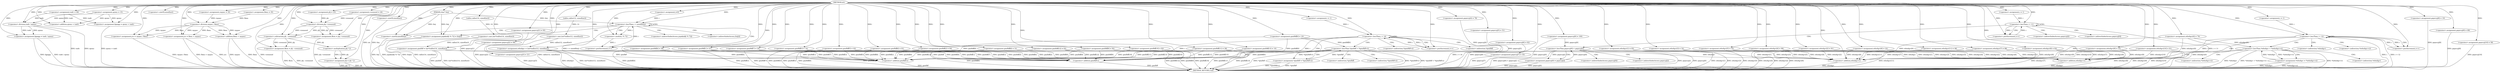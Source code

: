 digraph xlv {  
"368934881475151128" [label = "(METHOD,xlv)" ]
"368934881475151500" [label = "(METHOD_RETURN,void)" ]
"368934881475151129" [label = "(PARAM,char* fntj)" ]
"368934881475151132" [label = "(<operator>.assignment,tzafc = 46)" ]
"368934881475151136" [label = "(<operator>.assignment,rqcpoc = 35)" ]
"368934881475151140" [label = "(<operator>.assignment,ajomz = 15)" ]
"368934881475151145" [label = "(<operator>.assignment,fleau = 35)" ]
"368934881475151149" [label = "(<operator>.assignment,etbufqyv = (int*)calloc(12, sizeof(int)))" ]
"368934881475151151" [label = "(<operator>.cast,(int*)calloc(12, sizeof(int)))" ]
"368934881475151153" [label = "(calloc,calloc(12, sizeof(int)))" ]
"368934881475151155" [label = "(<operator>.sizeOf,sizeof(int))" ]
"368934881475151159" [label = "(<operator>.assignment,jilj = 23)" ]
"368934881475151165" [label = "(<operator>.assignment,vzwasezd = 24)" ]
"368934881475151168" [label = "(<operator>.assignment,gimfhff = (int*)calloc(14, sizeof(int)))" ]
"368934881475151170" [label = "(<operator>.cast,(int*)calloc(14, sizeof(int)))" ]
"368934881475151172" [label = "(calloc,calloc(14, sizeof(int)))" ]
"368934881475151174" [label = "(<operator>.sizeOf,sizeof(int))" ]
"368934881475151176" [label = "(<operator>.assignment,gimfhff[0] = 10)" ]
"368934881475151181" [label = "(<operator>.assignment,etbufqyv[0] = 70)" ]
"368934881475151186" [label = "(<operator>.assignment,jvz = rqcpoc / fleau)" ]
"368934881475151188" [label = "(<operator>.division,rqcpoc / fleau)" ]
"368934881475151191" [label = "(<operator>.assignment,gimfhff[1] = 47)" ]
"368934881475151196" [label = "(<operator>.assignment,etbufqyv[1] = 65)" ]
"368934881475151202" [label = "(<operator>.assignment,fgpqgg = ajomz + tzafc)" ]
"368934881475151204" [label = "(<operator>.addition,ajomz + tzafc)" ]
"368934881475151207" [label = "(<operator>.assignment,jvz = fleau + rqcpoc)" ]
"368934881475151209" [label = "(<operator>.addition,fleau + rqcpoc)" ]
"368934881475151212" [label = "(<operator>.assignment,fgpqgg = tzafc / ajomz)" ]
"368934881475151214" [label = "(<operator>.division,tzafc / ajomz)" ]
"368934881475151217" [label = "(<operator>.assignment,gepxvyj[0] = 100)" ]
"368934881475151223" [label = "(<operator>.assignment,etbufqyv[2] = 91)" ]
"368934881475151228" [label = "(<operator>.assignment,gimfhff[2] = 60)" ]
"368934881475151233" [label = "(<operator>.assignment,gimfhff[3] = 14)" ]
"368934881475151238" [label = "(<operator>.assignment,gimfhff[4] = 36)" ]
"368934881475151243" [label = "(<operator>.assignment,fkrm = jilj / vzwasezd)" ]
"368934881475151245" [label = "(<operator>.division,jilj / vzwasezd)" ]
"368934881475151250" [label = "(<operator>.assignment,i=0)" ]
"368934881475151253" [label = "(<operator>.lessThan,i < sizeof(fntj))" ]
"368934881475151255" [label = "(<operator>.sizeOf,sizeof(fntj))" ]
"368934881475151257" [label = "(<operator>.postIncrement,i++)" ]
"368934881475151260" [label = "(<operator>.assignment,jnpakmk[i % 72] = fntj[i])" ]
"368934881475151263" [label = "(<operator>.modulo,i % 72)" ]
"368934881475151269" [label = "(<operator>.assignment,gepxvyj[1] = 93)" ]
"368934881475151274" [label = "(<operator>.assignment,gimfhff[5] = 42)" ]
"368934881475151279" [label = "(<operator>.assignment,gepxvyj[2] = 99)" ]
"368934881475151284" [label = "(<operator>.assignment,fkrm = jilj - vzwasezd)" ]
"368934881475151286" [label = "(<operator>.subtraction,jilj - vzwasezd)" ]
"368934881475151289" [label = "(<operator>.assignment,jilj = jilj * 2)" ]
"368934881475151291" [label = "(<operator>.multiplication,jilj * 2)" ]
"368934881475151294" [label = "(<operator>.assignment,gepxvyj[3] = 21)" ]
"368934881475151299" [label = "(<operator>.assignment,gimfhff[6] = 61)" ]
"368934881475151304" [label = "(<operator>.assignment,gimfhff[7] = 24)" ]
"368934881475151309" [label = "(<operator>.assignment,gepxvyj[4] = 78)" ]
"368934881475151314" [label = "(<operator>.assignment,gimfhff[8] = 31)" ]
"368934881475151319" [label = "(<operator>.assignment,gimfhff[9] = 92)" ]
"368934881475151324" [label = "(<operator>.assignment,gimfhff[10] = 82)" ]
"368934881475151329" [label = "(<operator>.assignment,gimfhff[11] = 28)" ]
"368934881475151334" [label = "(<operator>.assignment,gepxvyj[5] = 51)" ]
"368934881475151339" [label = "(<operator>.assignment,gepxvyj[6] = 62)" ]
"368934881475151344" [label = "(<operator>.assignment,gimfhff[12] = 63)" ]
"368934881475151349" [label = "(<operator>.assignment,etbufqyv[3] = 32)" ]
"368934881475151354" [label = "(<operator>.assignment,gimfhff[13] = 10)" ]
"368934881475151359" [label = "(<operator>.assignment,etbufqyv[4] = 99)" ]
"368934881475151364" [label = "(<operator>.assignment,gepxvyj[7] = 55)" ]
"368934881475151371" [label = "(<operator>.assignment,i = 1)" ]
"368934881475151374" [label = "(<operator>.lessThan,i < 14)" ]
"368934881475151377" [label = "(<operator>.postIncrement,i++)" ]
"368934881475151381" [label = "(<operator>.lessThan,*gimfhff < *(gimfhff+i))" ]
"368934881475151385" [label = "(<operator>.addition,gimfhff+i)" ]
"368934881475151389" [label = "(<operator>.assignment,*gimfhff = *(gimfhff+i))" ]
"368934881475151393" [label = "(<operator>.addition,gimfhff+i)" ]
"368934881475151396" [label = "(<operator>.assignment,etbufqyv[5] = 52)" ]
"368934881475151401" [label = "(<operator>.assignment,etbufqyv[6] = 22)" ]
"368934881475151406" [label = "(<operator>.assignment,etbufqyv[7] = 88)" ]
"368934881475151411" [label = "(<operator>.assignment,gepxvyj[8] = 10)" ]
"368934881475151416" [label = "(<operator>.assignment,etbufqyv[8] = 82)" ]
"368934881475151421" [label = "(<operator>.assignment,etbufqyv[9] = 33)" ]
"368934881475151426" [label = "(<operator>.assignment,gepxvyj[9] = 69)" ]
"368934881475151431" [label = "(<operator>.assignment,etbufqyv[10] = 61)" ]
"368934881475151436" [label = "(<operator>.assignment,etbufqyv[11] = 46)" ]
"368934881475151441" [label = "(<operator>.assignment,gepxvyj[10] = 58)" ]
"368934881475151448" [label = "(<operator>.assignment,i = 1)" ]
"368934881475151451" [label = "(<operator>.lessThan,i < 11)" ]
"368934881475151454" [label = "(<operator>.postIncrement,i++)" ]
"368934881475151458" [label = "(<operator>.lessThan,gepxvyj[0] < gepxvyj[i])" ]
"368934881475151466" [label = "(<operator>.assignment,gepxvyj[0] = gepxvyj[i])" ]
"368934881475151475" [label = "(<operator>.assignment,i = 1)" ]
"368934881475151478" [label = "(<operator>.lessThan,i < 12)" ]
"368934881475151481" [label = "(<operator>.postIncrement,i++)" ]
"368934881475151485" [label = "(<operator>.lessThan,*etbufqyv < *(etbufqyv+i))" ]
"368934881475151489" [label = "(<operator>.addition,etbufqyv+i)" ]
"368934881475151493" [label = "(<operator>.assignment,*etbufqyv = *(etbufqyv+i))" ]
"368934881475151497" [label = "(<operator>.addition,etbufqyv+i)" ]
"368934881475151261" [label = "(<operator>.indirectIndexAccess,jnpakmk[i % 72])" ]
"368934881475151266" [label = "(<operator>.indirectIndexAccess,fntj[i])" ]
"368934881475151382" [label = "(<operator>.indirection,*gimfhff)" ]
"368934881475151384" [label = "(<operator>.indirection,*(gimfhff+i))" ]
"368934881475151390" [label = "(<operator>.indirection,*gimfhff)" ]
"368934881475151392" [label = "(<operator>.indirection,*(gimfhff+i))" ]
"368934881475151459" [label = "(<operator>.indirectIndexAccess,gepxvyj[0])" ]
"368934881475151462" [label = "(<operator>.indirectIndexAccess,gepxvyj[i])" ]
"368934881475151467" [label = "(<operator>.indirectIndexAccess,gepxvyj[0])" ]
"368934881475151470" [label = "(<operator>.indirectIndexAccess,gepxvyj[i])" ]
"368934881475151486" [label = "(<operator>.indirection,*etbufqyv)" ]
"368934881475151488" [label = "(<operator>.indirection,*(etbufqyv+i))" ]
"368934881475151494" [label = "(<operator>.indirection,*etbufqyv)" ]
"368934881475151496" [label = "(<operator>.indirection,*(etbufqyv+i))" ]
  "368934881475151228" -> "368934881475151500"  [ label = "DDG: gimfhff[2]"] 
  "368934881475151269" -> "368934881475151500"  [ label = "DDG: gepxvyj[1]"] 
  "368934881475151329" -> "368934881475151500"  [ label = "DDG: gimfhff[11]"] 
  "368934881475151385" -> "368934881475151500"  [ label = "DDG: gimfhff"] 
  "368934881475151214" -> "368934881475151500"  [ label = "DDG: tzafc"] 
  "368934881475151289" -> "368934881475151500"  [ label = "DDG: jilj"] 
  "368934881475151493" -> "368934881475151500"  [ label = "DDG: *etbufqyv"] 
  "368934881475151497" -> "368934881475151500"  [ label = "DDG: etbufqyv"] 
  "368934881475151431" -> "368934881475151500"  [ label = "DDG: etbufqyv[10]"] 
  "368934881475151284" -> "368934881475151500"  [ label = "DDG: fkrm"] 
  "368934881475151214" -> "368934881475151500"  [ label = "DDG: ajomz"] 
  "368934881475151344" -> "368934881475151500"  [ label = "DDG: gimfhff[12]"] 
  "368934881475151493" -> "368934881475151500"  [ label = "DDG: *(etbufqyv+i)"] 
  "368934881475151149" -> "368934881475151500"  [ label = "DDG: (int*)calloc(12, sizeof(int))"] 
  "368934881475151349" -> "368934881475151500"  [ label = "DDG: etbufqyv[3]"] 
  "368934881475151209" -> "368934881475151500"  [ label = "DDG: rqcpoc"] 
  "368934881475151359" -> "368934881475151500"  [ label = "DDG: etbufqyv[4]"] 
  "368934881475151260" -> "368934881475151500"  [ label = "DDG: jnpakmk[i % 72]"] 
  "368934881475151151" -> "368934881475151500"  [ label = "DDG: calloc(12, sizeof(int))"] 
  "368934881475151181" -> "368934881475151500"  [ label = "DDG: etbufqyv[0]"] 
  "368934881475151299" -> "368934881475151500"  [ label = "DDG: gimfhff[6]"] 
  "368934881475151478" -> "368934881475151500"  [ label = "DDG: i < 12"] 
  "368934881475151304" -> "368934881475151500"  [ label = "DDG: gimfhff[7]"] 
  "368934881475151196" -> "368934881475151500"  [ label = "DDG: etbufqyv[1]"] 
  "368934881475151426" -> "368934881475151500"  [ label = "DDG: gepxvyj[9]"] 
  "368934881475151406" -> "368934881475151500"  [ label = "DDG: etbufqyv[7]"] 
  "368934881475151243" -> "368934881475151500"  [ label = "DDG: jilj / vzwasezd"] 
  "368934881475151168" -> "368934881475151500"  [ label = "DDG: (int*)calloc(14, sizeof(int))"] 
  "368934881475151149" -> "368934881475151500"  [ label = "DDG: etbufqyv"] 
  "368934881475151466" -> "368934881475151500"  [ label = "DDG: gepxvyj[0]"] 
  "368934881475151421" -> "368934881475151500"  [ label = "DDG: etbufqyv[9]"] 
  "368934881475151364" -> "368934881475151500"  [ label = "DDG: gepxvyj[7]"] 
  "368934881475151334" -> "368934881475151500"  [ label = "DDG: gepxvyj[5]"] 
  "368934881475151294" -> "368934881475151500"  [ label = "DDG: gepxvyj[3]"] 
  "368934881475151451" -> "368934881475151500"  [ label = "DDG: i < 11"] 
  "368934881475151129" -> "368934881475151500"  [ label = "DDG: fntj"] 
  "368934881475151279" -> "368934881475151500"  [ label = "DDG: gepxvyj[2]"] 
  "368934881475151441" -> "368934881475151500"  [ label = "DDG: gepxvyj[10]"] 
  "368934881475151339" -> "368934881475151500"  [ label = "DDG: gepxvyj[6]"] 
  "368934881475151466" -> "368934881475151500"  [ label = "DDG: gepxvyj[i]"] 
  "368934881475151260" -> "368934881475151500"  [ label = "DDG: fntj[i]"] 
  "368934881475151485" -> "368934881475151500"  [ label = "DDG: *(etbufqyv+i)"] 
  "368934881475151191" -> "368934881475151500"  [ label = "DDG: gimfhff[1]"] 
  "368934881475151207" -> "368934881475151500"  [ label = "DDG: fleau + rqcpoc"] 
  "368934881475151168" -> "368934881475151500"  [ label = "DDG: gimfhff"] 
  "368934881475151389" -> "368934881475151500"  [ label = "DDG: *gimfhff"] 
  "368934881475151381" -> "368934881475151500"  [ label = "DDG: *(gimfhff+i)"] 
  "368934881475151309" -> "368934881475151500"  [ label = "DDG: gepxvyj[4]"] 
  "368934881475151324" -> "368934881475151500"  [ label = "DDG: gimfhff[10]"] 
  "368934881475151489" -> "368934881475151500"  [ label = "DDG: etbufqyv"] 
  "368934881475151284" -> "368934881475151500"  [ label = "DDG: jilj - vzwasezd"] 
  "368934881475151374" -> "368934881475151500"  [ label = "DDG: i < 14"] 
  "368934881475151209" -> "368934881475151500"  [ label = "DDG: fleau"] 
  "368934881475151416" -> "368934881475151500"  [ label = "DDG: etbufqyv[8]"] 
  "368934881475151289" -> "368934881475151500"  [ label = "DDG: jilj * 2"] 
  "368934881475151354" -> "368934881475151500"  [ label = "DDG: gimfhff[13]"] 
  "368934881475151411" -> "368934881475151500"  [ label = "DDG: gepxvyj[8]"] 
  "368934881475151217" -> "368934881475151500"  [ label = "DDG: gepxvyj[0]"] 
  "368934881475151233" -> "368934881475151500"  [ label = "DDG: gimfhff[3]"] 
  "368934881475151401" -> "368934881475151500"  [ label = "DDG: etbufqyv[6]"] 
  "368934881475151202" -> "368934881475151500"  [ label = "DDG: ajomz + tzafc"] 
  "368934881475151458" -> "368934881475151500"  [ label = "DDG: gepxvyj[i]"] 
  "368934881475151274" -> "368934881475151500"  [ label = "DDG: gimfhff[5]"] 
  "368934881475151485" -> "368934881475151500"  [ label = "DDG: *etbufqyv"] 
  "368934881475151436" -> "368934881475151500"  [ label = "DDG: etbufqyv[11]"] 
  "368934881475151286" -> "368934881475151500"  [ label = "DDG: vzwasezd"] 
  "368934881475151212" -> "368934881475151500"  [ label = "DDG: tzafc / ajomz"] 
  "368934881475151212" -> "368934881475151500"  [ label = "DDG: fgpqgg"] 
  "368934881475151223" -> "368934881475151500"  [ label = "DDG: etbufqyv[2]"] 
  "368934881475151314" -> "368934881475151500"  [ label = "DDG: gimfhff[8]"] 
  "368934881475151396" -> "368934881475151500"  [ label = "DDG: etbufqyv[5]"] 
  "368934881475151319" -> "368934881475151500"  [ label = "DDG: gimfhff[9]"] 
  "368934881475151253" -> "368934881475151500"  [ label = "DDG: i < sizeof(fntj)"] 
  "368934881475151176" -> "368934881475151500"  [ label = "DDG: gimfhff[0]"] 
  "368934881475151381" -> "368934881475151500"  [ label = "DDG: *gimfhff < *(gimfhff+i)"] 
  "368934881475151170" -> "368934881475151500"  [ label = "DDG: calloc(14, sizeof(int))"] 
  "368934881475151458" -> "368934881475151500"  [ label = "DDG: gepxvyj[0]"] 
  "368934881475151381" -> "368934881475151500"  [ label = "DDG: *gimfhff"] 
  "368934881475151255" -> "368934881475151500"  [ label = "DDG: fntj"] 
  "368934881475151174" -> "368934881475151500"  [ label = "DDG: int"] 
  "368934881475151458" -> "368934881475151500"  [ label = "DDG: gepxvyj[0] < gepxvyj[i]"] 
  "368934881475151186" -> "368934881475151500"  [ label = "DDG: rqcpoc / fleau"] 
  "368934881475151389" -> "368934881475151500"  [ label = "DDG: *(gimfhff+i)"] 
  "368934881475151478" -> "368934881475151500"  [ label = "DDG: i"] 
  "368934881475151393" -> "368934881475151500"  [ label = "DDG: gimfhff"] 
  "368934881475151485" -> "368934881475151500"  [ label = "DDG: *etbufqyv < *(etbufqyv+i)"] 
  "368934881475151238" -> "368934881475151500"  [ label = "DDG: gimfhff[4]"] 
  "368934881475151207" -> "368934881475151500"  [ label = "DDG: jvz"] 
  "368934881475151128" -> "368934881475151129"  [ label = "DDG: "] 
  "368934881475151128" -> "368934881475151132"  [ label = "DDG: "] 
  "368934881475151128" -> "368934881475151136"  [ label = "DDG: "] 
  "368934881475151128" -> "368934881475151140"  [ label = "DDG: "] 
  "368934881475151128" -> "368934881475151145"  [ label = "DDG: "] 
  "368934881475151151" -> "368934881475151149"  [ label = "DDG: calloc(12, sizeof(int))"] 
  "368934881475151128" -> "368934881475151149"  [ label = "DDG: "] 
  "368934881475151153" -> "368934881475151151"  [ label = "DDG: 12"] 
  "368934881475151128" -> "368934881475151153"  [ label = "DDG: "] 
  "368934881475151128" -> "368934881475151155"  [ label = "DDG: "] 
  "368934881475151128" -> "368934881475151159"  [ label = "DDG: "] 
  "368934881475151128" -> "368934881475151165"  [ label = "DDG: "] 
  "368934881475151170" -> "368934881475151168"  [ label = "DDG: calloc(14, sizeof(int))"] 
  "368934881475151128" -> "368934881475151168"  [ label = "DDG: "] 
  "368934881475151172" -> "368934881475151170"  [ label = "DDG: 14"] 
  "368934881475151128" -> "368934881475151172"  [ label = "DDG: "] 
  "368934881475151128" -> "368934881475151174"  [ label = "DDG: "] 
  "368934881475151128" -> "368934881475151176"  [ label = "DDG: "] 
  "368934881475151128" -> "368934881475151181"  [ label = "DDG: "] 
  "368934881475151188" -> "368934881475151186"  [ label = "DDG: rqcpoc"] 
  "368934881475151188" -> "368934881475151186"  [ label = "DDG: fleau"] 
  "368934881475151128" -> "368934881475151186"  [ label = "DDG: "] 
  "368934881475151136" -> "368934881475151188"  [ label = "DDG: rqcpoc"] 
  "368934881475151128" -> "368934881475151188"  [ label = "DDG: "] 
  "368934881475151145" -> "368934881475151188"  [ label = "DDG: fleau"] 
  "368934881475151128" -> "368934881475151191"  [ label = "DDG: "] 
  "368934881475151128" -> "368934881475151196"  [ label = "DDG: "] 
  "368934881475151140" -> "368934881475151202"  [ label = "DDG: ajomz"] 
  "368934881475151128" -> "368934881475151202"  [ label = "DDG: "] 
  "368934881475151132" -> "368934881475151202"  [ label = "DDG: tzafc"] 
  "368934881475151140" -> "368934881475151204"  [ label = "DDG: ajomz"] 
  "368934881475151128" -> "368934881475151204"  [ label = "DDG: "] 
  "368934881475151132" -> "368934881475151204"  [ label = "DDG: tzafc"] 
  "368934881475151188" -> "368934881475151207"  [ label = "DDG: fleau"] 
  "368934881475151128" -> "368934881475151207"  [ label = "DDG: "] 
  "368934881475151188" -> "368934881475151207"  [ label = "DDG: rqcpoc"] 
  "368934881475151188" -> "368934881475151209"  [ label = "DDG: fleau"] 
  "368934881475151128" -> "368934881475151209"  [ label = "DDG: "] 
  "368934881475151188" -> "368934881475151209"  [ label = "DDG: rqcpoc"] 
  "368934881475151214" -> "368934881475151212"  [ label = "DDG: tzafc"] 
  "368934881475151214" -> "368934881475151212"  [ label = "DDG: ajomz"] 
  "368934881475151128" -> "368934881475151212"  [ label = "DDG: "] 
  "368934881475151128" -> "368934881475151214"  [ label = "DDG: "] 
  "368934881475151132" -> "368934881475151214"  [ label = "DDG: tzafc"] 
  "368934881475151140" -> "368934881475151214"  [ label = "DDG: ajomz"] 
  "368934881475151128" -> "368934881475151217"  [ label = "DDG: "] 
  "368934881475151128" -> "368934881475151223"  [ label = "DDG: "] 
  "368934881475151128" -> "368934881475151228"  [ label = "DDG: "] 
  "368934881475151128" -> "368934881475151233"  [ label = "DDG: "] 
  "368934881475151128" -> "368934881475151238"  [ label = "DDG: "] 
  "368934881475151245" -> "368934881475151243"  [ label = "DDG: jilj"] 
  "368934881475151245" -> "368934881475151243"  [ label = "DDG: vzwasezd"] 
  "368934881475151128" -> "368934881475151243"  [ label = "DDG: "] 
  "368934881475151159" -> "368934881475151245"  [ label = "DDG: jilj"] 
  "368934881475151128" -> "368934881475151245"  [ label = "DDG: "] 
  "368934881475151165" -> "368934881475151245"  [ label = "DDG: vzwasezd"] 
  "368934881475151128" -> "368934881475151250"  [ label = "DDG: "] 
  "368934881475151257" -> "368934881475151253"  [ label = "DDG: i"] 
  "368934881475151250" -> "368934881475151253"  [ label = "DDG: i"] 
  "368934881475151128" -> "368934881475151253"  [ label = "DDG: "] 
  "368934881475151129" -> "368934881475151253"  [ label = "DDG: fntj"] 
  "368934881475151129" -> "368934881475151255"  [ label = "DDG: fntj"] 
  "368934881475151128" -> "368934881475151255"  [ label = "DDG: "] 
  "368934881475151263" -> "368934881475151257"  [ label = "DDG: i"] 
  "368934881475151128" -> "368934881475151257"  [ label = "DDG: "] 
  "368934881475151129" -> "368934881475151260"  [ label = "DDG: fntj"] 
  "368934881475151128" -> "368934881475151260"  [ label = "DDG: "] 
  "368934881475151253" -> "368934881475151263"  [ label = "DDG: i"] 
  "368934881475151128" -> "368934881475151263"  [ label = "DDG: "] 
  "368934881475151128" -> "368934881475151269"  [ label = "DDG: "] 
  "368934881475151128" -> "368934881475151274"  [ label = "DDG: "] 
  "368934881475151128" -> "368934881475151279"  [ label = "DDG: "] 
  "368934881475151286" -> "368934881475151284"  [ label = "DDG: jilj"] 
  "368934881475151286" -> "368934881475151284"  [ label = "DDG: vzwasezd"] 
  "368934881475151128" -> "368934881475151284"  [ label = "DDG: "] 
  "368934881475151245" -> "368934881475151286"  [ label = "DDG: jilj"] 
  "368934881475151128" -> "368934881475151286"  [ label = "DDG: "] 
  "368934881475151245" -> "368934881475151286"  [ label = "DDG: vzwasezd"] 
  "368934881475151291" -> "368934881475151289"  [ label = "DDG: jilj"] 
  "368934881475151291" -> "368934881475151289"  [ label = "DDG: 2"] 
  "368934881475151128" -> "368934881475151289"  [ label = "DDG: "] 
  "368934881475151286" -> "368934881475151291"  [ label = "DDG: jilj"] 
  "368934881475151128" -> "368934881475151291"  [ label = "DDG: "] 
  "368934881475151128" -> "368934881475151294"  [ label = "DDG: "] 
  "368934881475151128" -> "368934881475151299"  [ label = "DDG: "] 
  "368934881475151128" -> "368934881475151304"  [ label = "DDG: "] 
  "368934881475151128" -> "368934881475151309"  [ label = "DDG: "] 
  "368934881475151128" -> "368934881475151314"  [ label = "DDG: "] 
  "368934881475151128" -> "368934881475151319"  [ label = "DDG: "] 
  "368934881475151128" -> "368934881475151324"  [ label = "DDG: "] 
  "368934881475151128" -> "368934881475151329"  [ label = "DDG: "] 
  "368934881475151128" -> "368934881475151334"  [ label = "DDG: "] 
  "368934881475151128" -> "368934881475151339"  [ label = "DDG: "] 
  "368934881475151128" -> "368934881475151344"  [ label = "DDG: "] 
  "368934881475151128" -> "368934881475151349"  [ label = "DDG: "] 
  "368934881475151128" -> "368934881475151354"  [ label = "DDG: "] 
  "368934881475151128" -> "368934881475151359"  [ label = "DDG: "] 
  "368934881475151128" -> "368934881475151364"  [ label = "DDG: "] 
  "368934881475151128" -> "368934881475151371"  [ label = "DDG: "] 
  "368934881475151371" -> "368934881475151374"  [ label = "DDG: i"] 
  "368934881475151377" -> "368934881475151374"  [ label = "DDG: i"] 
  "368934881475151128" -> "368934881475151374"  [ label = "DDG: "] 
  "368934881475151128" -> "368934881475151377"  [ label = "DDG: "] 
  "368934881475151374" -> "368934881475151377"  [ label = "DDG: i"] 
  "368934881475151389" -> "368934881475151381"  [ label = "DDG: *gimfhff"] 
  "368934881475151176" -> "368934881475151381"  [ label = "DDG: gimfhff[0]"] 
  "368934881475151344" -> "368934881475151385"  [ label = "DDG: gimfhff[12]"] 
  "368934881475151299" -> "368934881475151385"  [ label = "DDG: gimfhff[6]"] 
  "368934881475151304" -> "368934881475151385"  [ label = "DDG: gimfhff[7]"] 
  "368934881475151191" -> "368934881475151385"  [ label = "DDG: gimfhff[1]"] 
  "368934881475151168" -> "368934881475151385"  [ label = "DDG: gimfhff"] 
  "368934881475151324" -> "368934881475151385"  [ label = "DDG: gimfhff[10]"] 
  "368934881475151354" -> "368934881475151385"  [ label = "DDG: gimfhff[13]"] 
  "368934881475151233" -> "368934881475151385"  [ label = "DDG: gimfhff[3]"] 
  "368934881475151274" -> "368934881475151385"  [ label = "DDG: gimfhff[5]"] 
  "368934881475151314" -> "368934881475151385"  [ label = "DDG: gimfhff[8]"] 
  "368934881475151238" -> "368934881475151385"  [ label = "DDG: gimfhff[4]"] 
  "368934881475151228" -> "368934881475151385"  [ label = "DDG: gimfhff[2]"] 
  "368934881475151329" -> "368934881475151385"  [ label = "DDG: gimfhff[11]"] 
  "368934881475151319" -> "368934881475151385"  [ label = "DDG: gimfhff[9]"] 
  "368934881475151176" -> "368934881475151385"  [ label = "DDG: gimfhff[0]"] 
  "368934881475151128" -> "368934881475151385"  [ label = "DDG: "] 
  "368934881475151374" -> "368934881475151385"  [ label = "DDG: i"] 
  "368934881475151381" -> "368934881475151389"  [ label = "DDG: *(gimfhff+i)"] 
  "368934881475151344" -> "368934881475151393"  [ label = "DDG: gimfhff[12]"] 
  "368934881475151299" -> "368934881475151393"  [ label = "DDG: gimfhff[6]"] 
  "368934881475151304" -> "368934881475151393"  [ label = "DDG: gimfhff[7]"] 
  "368934881475151191" -> "368934881475151393"  [ label = "DDG: gimfhff[1]"] 
  "368934881475151324" -> "368934881475151393"  [ label = "DDG: gimfhff[10]"] 
  "368934881475151354" -> "368934881475151393"  [ label = "DDG: gimfhff[13]"] 
  "368934881475151233" -> "368934881475151393"  [ label = "DDG: gimfhff[3]"] 
  "368934881475151274" -> "368934881475151393"  [ label = "DDG: gimfhff[5]"] 
  "368934881475151314" -> "368934881475151393"  [ label = "DDG: gimfhff[8]"] 
  "368934881475151238" -> "368934881475151393"  [ label = "DDG: gimfhff[4]"] 
  "368934881475151228" -> "368934881475151393"  [ label = "DDG: gimfhff[2]"] 
  "368934881475151329" -> "368934881475151393"  [ label = "DDG: gimfhff[11]"] 
  "368934881475151319" -> "368934881475151393"  [ label = "DDG: gimfhff[9]"] 
  "368934881475151176" -> "368934881475151393"  [ label = "DDG: gimfhff[0]"] 
  "368934881475151128" -> "368934881475151393"  [ label = "DDG: "] 
  "368934881475151168" -> "368934881475151393"  [ label = "DDG: gimfhff"] 
  "368934881475151374" -> "368934881475151393"  [ label = "DDG: i"] 
  "368934881475151128" -> "368934881475151396"  [ label = "DDG: "] 
  "368934881475151128" -> "368934881475151401"  [ label = "DDG: "] 
  "368934881475151128" -> "368934881475151406"  [ label = "DDG: "] 
  "368934881475151128" -> "368934881475151411"  [ label = "DDG: "] 
  "368934881475151128" -> "368934881475151416"  [ label = "DDG: "] 
  "368934881475151128" -> "368934881475151421"  [ label = "DDG: "] 
  "368934881475151128" -> "368934881475151426"  [ label = "DDG: "] 
  "368934881475151128" -> "368934881475151431"  [ label = "DDG: "] 
  "368934881475151128" -> "368934881475151436"  [ label = "DDG: "] 
  "368934881475151128" -> "368934881475151441"  [ label = "DDG: "] 
  "368934881475151128" -> "368934881475151448"  [ label = "DDG: "] 
  "368934881475151448" -> "368934881475151451"  [ label = "DDG: i"] 
  "368934881475151454" -> "368934881475151451"  [ label = "DDG: i"] 
  "368934881475151128" -> "368934881475151451"  [ label = "DDG: "] 
  "368934881475151451" -> "368934881475151454"  [ label = "DDG: i"] 
  "368934881475151128" -> "368934881475151454"  [ label = "DDG: "] 
  "368934881475151466" -> "368934881475151458"  [ label = "DDG: gepxvyj[0]"] 
  "368934881475151217" -> "368934881475151458"  [ label = "DDG: gepxvyj[0]"] 
  "368934881475151458" -> "368934881475151466"  [ label = "DDG: gepxvyj[i]"] 
  "368934881475151128" -> "368934881475151475"  [ label = "DDG: "] 
  "368934881475151475" -> "368934881475151478"  [ label = "DDG: i"] 
  "368934881475151481" -> "368934881475151478"  [ label = "DDG: i"] 
  "368934881475151128" -> "368934881475151478"  [ label = "DDG: "] 
  "368934881475151128" -> "368934881475151481"  [ label = "DDG: "] 
  "368934881475151478" -> "368934881475151481"  [ label = "DDG: i"] 
  "368934881475151493" -> "368934881475151485"  [ label = "DDG: *etbufqyv"] 
  "368934881475151181" -> "368934881475151485"  [ label = "DDG: etbufqyv[0]"] 
  "368934881475151431" -> "368934881475151489"  [ label = "DDG: etbufqyv[10]"] 
  "368934881475151349" -> "368934881475151489"  [ label = "DDG: etbufqyv[3]"] 
  "368934881475151359" -> "368934881475151489"  [ label = "DDG: etbufqyv[4]"] 
  "368934881475151181" -> "368934881475151489"  [ label = "DDG: etbufqyv[0]"] 
  "368934881475151196" -> "368934881475151489"  [ label = "DDG: etbufqyv[1]"] 
  "368934881475151406" -> "368934881475151489"  [ label = "DDG: etbufqyv[7]"] 
  "368934881475151416" -> "368934881475151489"  [ label = "DDG: etbufqyv[8]"] 
  "368934881475151401" -> "368934881475151489"  [ label = "DDG: etbufqyv[6]"] 
  "368934881475151436" -> "368934881475151489"  [ label = "DDG: etbufqyv[11]"] 
  "368934881475151223" -> "368934881475151489"  [ label = "DDG: etbufqyv[2]"] 
  "368934881475151396" -> "368934881475151489"  [ label = "DDG: etbufqyv[5]"] 
  "368934881475151421" -> "368934881475151489"  [ label = "DDG: etbufqyv[9]"] 
  "368934881475151149" -> "368934881475151489"  [ label = "DDG: etbufqyv"] 
  "368934881475151128" -> "368934881475151489"  [ label = "DDG: "] 
  "368934881475151478" -> "368934881475151489"  [ label = "DDG: i"] 
  "368934881475151485" -> "368934881475151493"  [ label = "DDG: *(etbufqyv+i)"] 
  "368934881475151431" -> "368934881475151497"  [ label = "DDG: etbufqyv[10]"] 
  "368934881475151349" -> "368934881475151497"  [ label = "DDG: etbufqyv[3]"] 
  "368934881475151359" -> "368934881475151497"  [ label = "DDG: etbufqyv[4]"] 
  "368934881475151181" -> "368934881475151497"  [ label = "DDG: etbufqyv[0]"] 
  "368934881475151196" -> "368934881475151497"  [ label = "DDG: etbufqyv[1]"] 
  "368934881475151406" -> "368934881475151497"  [ label = "DDG: etbufqyv[7]"] 
  "368934881475151421" -> "368934881475151497"  [ label = "DDG: etbufqyv[9]"] 
  "368934881475151416" -> "368934881475151497"  [ label = "DDG: etbufqyv[8]"] 
  "368934881475151401" -> "368934881475151497"  [ label = "DDG: etbufqyv[6]"] 
  "368934881475151436" -> "368934881475151497"  [ label = "DDG: etbufqyv[11]"] 
  "368934881475151223" -> "368934881475151497"  [ label = "DDG: etbufqyv[2]"] 
  "368934881475151396" -> "368934881475151497"  [ label = "DDG: etbufqyv[5]"] 
  "368934881475151128" -> "368934881475151497"  [ label = "DDG: "] 
  "368934881475151149" -> "368934881475151497"  [ label = "DDG: etbufqyv"] 
  "368934881475151478" -> "368934881475151497"  [ label = "DDG: i"] 
  "368934881475151253" -> "368934881475151266"  [ label = "CDG: "] 
  "368934881475151253" -> "368934881475151263"  [ label = "CDG: "] 
  "368934881475151253" -> "368934881475151260"  [ label = "CDG: "] 
  "368934881475151253" -> "368934881475151261"  [ label = "CDG: "] 
  "368934881475151253" -> "368934881475151255"  [ label = "CDG: "] 
  "368934881475151253" -> "368934881475151257"  [ label = "CDG: "] 
  "368934881475151253" -> "368934881475151253"  [ label = "CDG: "] 
  "368934881475151374" -> "368934881475151377"  [ label = "CDG: "] 
  "368934881475151374" -> "368934881475151384"  [ label = "CDG: "] 
  "368934881475151374" -> "368934881475151385"  [ label = "CDG: "] 
  "368934881475151374" -> "368934881475151382"  [ label = "CDG: "] 
  "368934881475151374" -> "368934881475151381"  [ label = "CDG: "] 
  "368934881475151374" -> "368934881475151374"  [ label = "CDG: "] 
  "368934881475151381" -> "368934881475151393"  [ label = "CDG: "] 
  "368934881475151381" -> "368934881475151392"  [ label = "CDG: "] 
  "368934881475151381" -> "368934881475151390"  [ label = "CDG: "] 
  "368934881475151381" -> "368934881475151389"  [ label = "CDG: "] 
  "368934881475151451" -> "368934881475151454"  [ label = "CDG: "] 
  "368934881475151451" -> "368934881475151451"  [ label = "CDG: "] 
  "368934881475151451" -> "368934881475151462"  [ label = "CDG: "] 
  "368934881475151451" -> "368934881475151459"  [ label = "CDG: "] 
  "368934881475151451" -> "368934881475151458"  [ label = "CDG: "] 
  "368934881475151458" -> "368934881475151470"  [ label = "CDG: "] 
  "368934881475151458" -> "368934881475151467"  [ label = "CDG: "] 
  "368934881475151458" -> "368934881475151466"  [ label = "CDG: "] 
  "368934881475151478" -> "368934881475151486"  [ label = "CDG: "] 
  "368934881475151478" -> "368934881475151485"  [ label = "CDG: "] 
  "368934881475151478" -> "368934881475151481"  [ label = "CDG: "] 
  "368934881475151478" -> "368934881475151478"  [ label = "CDG: "] 
  "368934881475151478" -> "368934881475151489"  [ label = "CDG: "] 
  "368934881475151478" -> "368934881475151488"  [ label = "CDG: "] 
  "368934881475151485" -> "368934881475151496"  [ label = "CDG: "] 
  "368934881475151485" -> "368934881475151497"  [ label = "CDG: "] 
  "368934881475151485" -> "368934881475151494"  [ label = "CDG: "] 
  "368934881475151485" -> "368934881475151493"  [ label = "CDG: "] 
}
